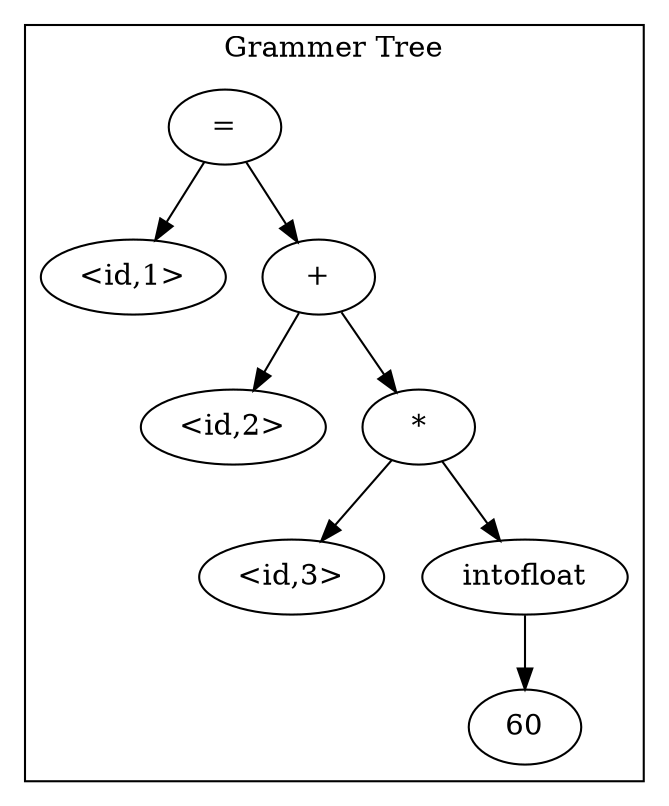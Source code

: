 digraph
{
    subgraph cluster1
    {
        label="Grammer Tree"
        e1 [label = "="];
        e2 [label = "<id,1>"];
        e3 [label = "+"];
        e1 -> e2;
        e1 -> e3;
        e4 [label = "<id,2>"];
        e5 [label = "*"];
        e2 -> null [style = invis];
        e3 -> e4;
        e3 -> e5;
        e6 [label = "<id,3>"];
        e7 [label = "intofloat"];
        e4 -> null [style = invis];
        e5 -> e6;
        e5 -> e7;
        e8 [label = "60"]
        e7 -> e8
        null [style = invis]
    }
}